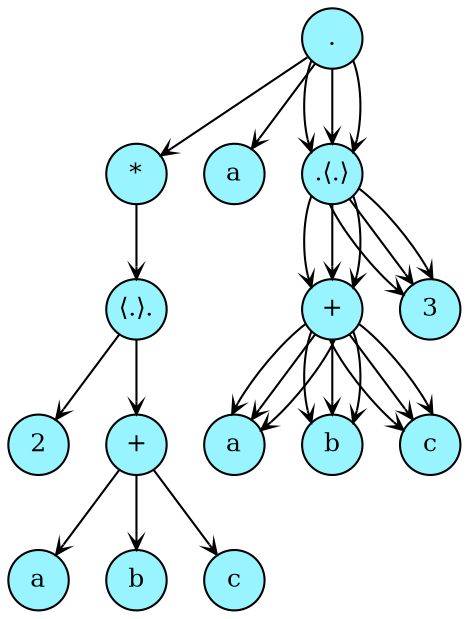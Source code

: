 digraph
{
  edge [arrowhead = vee, arrowsize = .6]
  node [fontsize = 12, fillcolor = cadetblue1, shape = circle, style = "filled,rounded", height = 0.4, width = 0.4, fixedsize = true]

  4 [label="2"]
  6 [label="a"]
  7 [label="b"]
  8 [label="c"]
  5 [label="+"]
  5 -> 6
  5 -> 7
  5 -> 8
  3 [label="⟨.⟩."]
  3 -> 4
  3 -> 5
  2 [label="*"]
  2 -> 3
  9 [label="a"]
  12 [label="a"]
  13 [label="b"]
  14 [label="c"]
  11 [label="+"]
  11 -> 12
  11 -> 13
  11 -> 14
  15 [label="3"]
  10 [label=".⟨.⟩"]
  10 -> 11
  10 -> 15
  12 [label="a"]
  13 [label="b"]
  14 [label="c"]
  11 [label="+"]
  11 -> 12
  11 -> 13
  11 -> 14
  15 [label="3"]
  10 [label=".⟨.⟩"]
  10 -> 11
  10 -> 15
  12 [label="a"]
  13 [label="b"]
  14 [label="c"]
  11 [label="+"]
  11 -> 12
  11 -> 13
  11 -> 14
  15 [label="3"]
  10 [label=".⟨.⟩"]
  10 -> 11
  10 -> 15
  1 [label="."]
  1 -> 2
  1 -> 9
  1 -> 10
  1 -> 10
  1 -> 10
}
